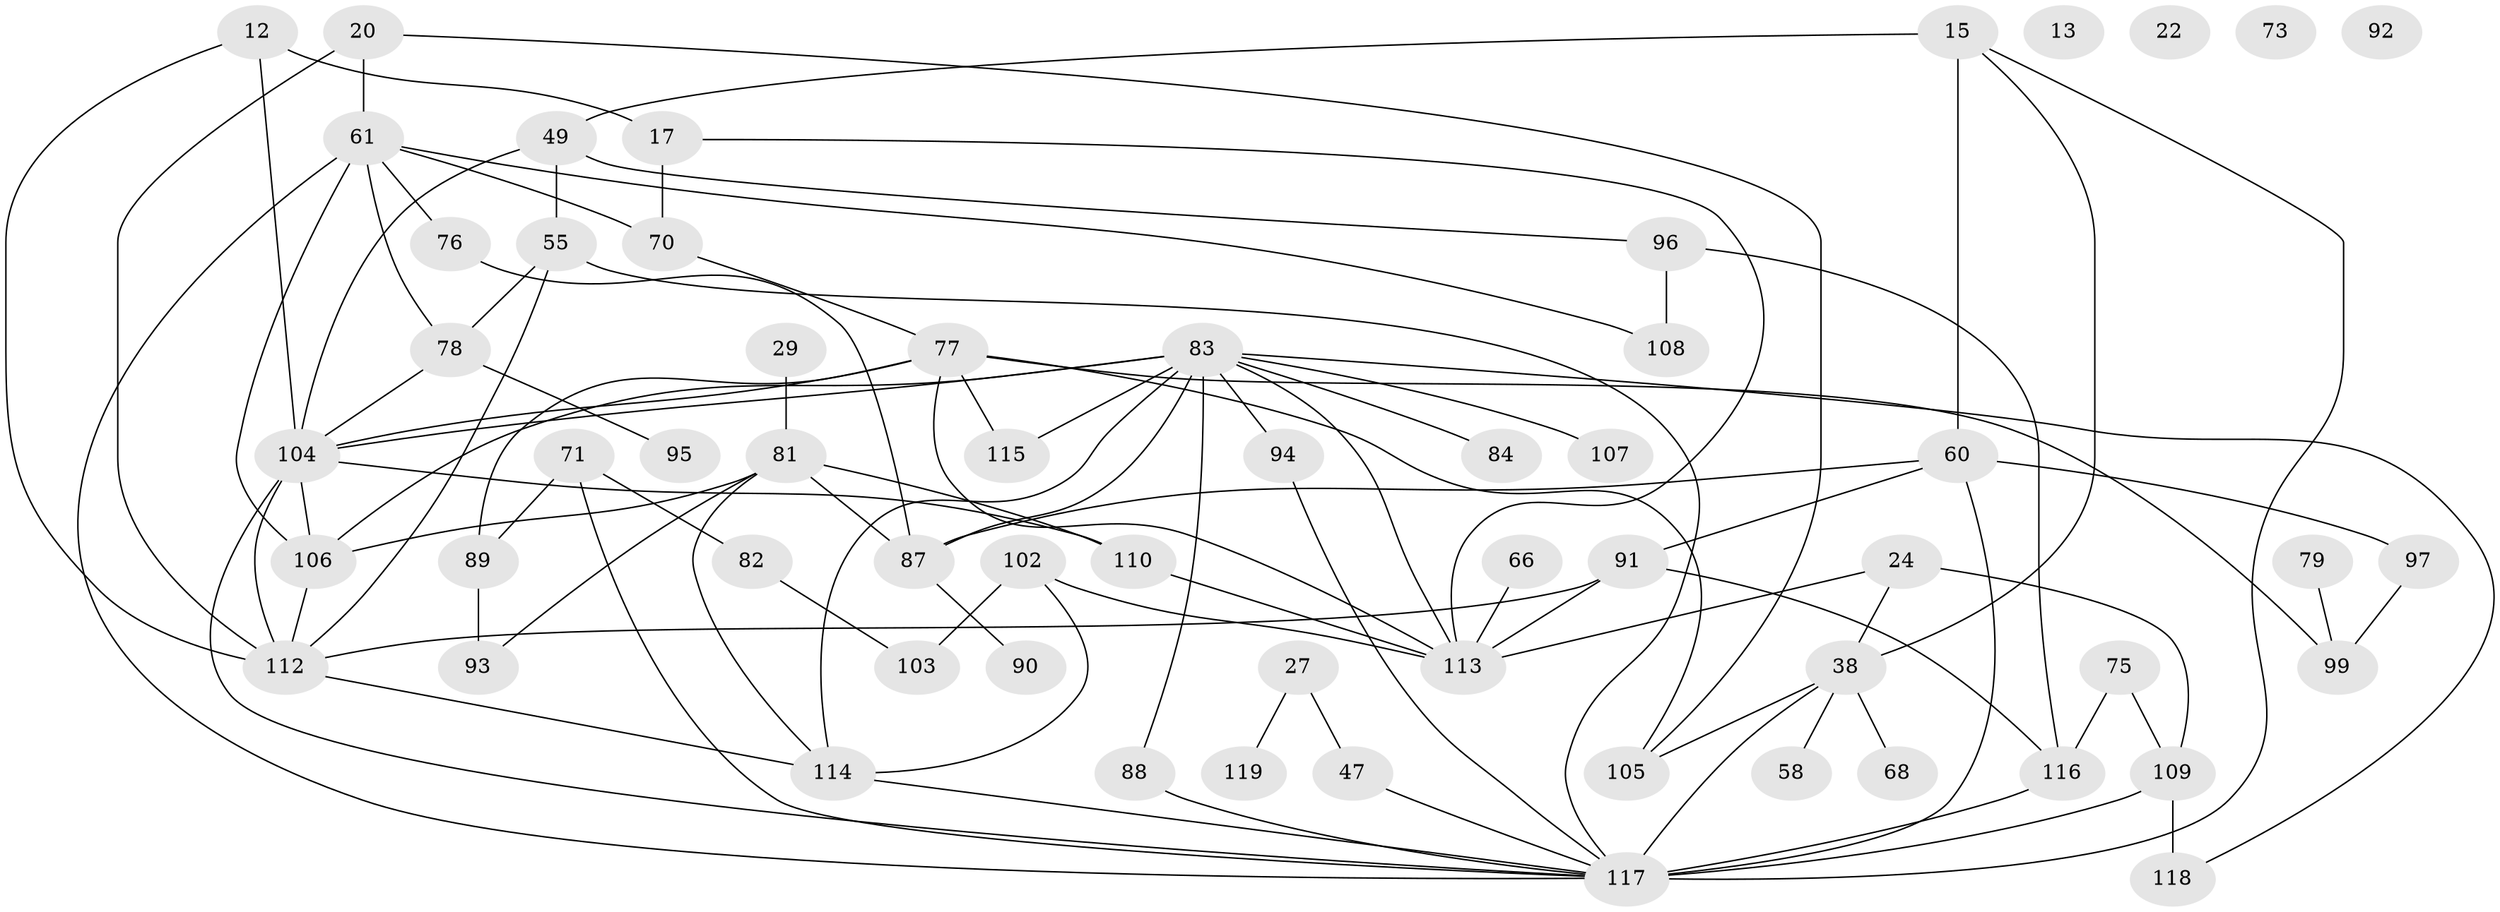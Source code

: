 // original degree distribution, {4: 0.12605042016806722, 1: 0.15126050420168066, 2: 0.17647058823529413, 3: 0.35294117647058826, 6: 0.058823529411764705, 0: 0.03361344537815126, 5: 0.07563025210084033, 7: 0.025210084033613446}
// Generated by graph-tools (version 1.1) at 2025/40/03/09/25 04:40:16]
// undirected, 59 vertices, 97 edges
graph export_dot {
graph [start="1"]
  node [color=gray90,style=filled];
  12;
  13;
  15 [super="+14"];
  17 [super="+6"];
  20;
  22;
  24;
  27;
  29;
  38 [super="+30+23"];
  47;
  49 [super="+26"];
  55 [super="+33"];
  58;
  60;
  61 [super="+45+50"];
  66;
  68;
  70;
  71;
  73;
  75 [super="+4+35"];
  76;
  77 [super="+11+44"];
  78 [super="+36"];
  79;
  81;
  82;
  83 [super="+1+74"];
  84;
  87 [super="+62+69"];
  88;
  89;
  90;
  91 [super="+51+85"];
  92;
  93 [super="+8+34"];
  94;
  95;
  96;
  97 [super="+43"];
  99;
  102;
  103 [super="+2"];
  104 [super="+32+67+86"];
  105;
  106 [super="+28+16+56"];
  107;
  108 [super="+42"];
  109 [super="+80+101"];
  110;
  112 [super="+21+48"];
  113 [super="+53+19+46+98"];
  114 [super="+64"];
  115 [super="+31"];
  116 [super="+40"];
  117 [super="+111"];
  118;
  119;
  12 -- 17 [weight=2];
  12 -- 112;
  12 -- 104;
  15 -- 49;
  15 -- 60 [weight=2];
  15 -- 38;
  15 -- 117;
  17 -- 70;
  17 -- 113;
  20 -- 61 [weight=3];
  20 -- 105;
  20 -- 112 [weight=2];
  24 -- 38 [weight=3];
  24 -- 109;
  24 -- 113;
  27 -- 47;
  27 -- 119;
  29 -- 81;
  38 -- 68;
  38 -- 117 [weight=2];
  38 -- 105;
  38 -- 58;
  47 -- 117;
  49 -- 55 [weight=2];
  49 -- 96;
  49 -- 104 [weight=2];
  55 -- 78;
  55 -- 112;
  55 -- 117;
  60 -- 97;
  60 -- 91;
  60 -- 87;
  60 -- 117;
  61 -- 108;
  61 -- 117;
  61 -- 78;
  61 -- 70;
  61 -- 106;
  61 -- 76;
  66 -- 113;
  70 -- 77;
  71 -- 82;
  71 -- 89;
  71 -- 117;
  75 -- 116;
  75 -- 109 [weight=2];
  76 -- 87;
  77 -- 105;
  77 -- 115;
  77 -- 113;
  77 -- 89;
  77 -- 99;
  77 -- 104;
  78 -- 95;
  78 -- 104;
  79 -- 99;
  81 -- 110;
  81 -- 114 [weight=2];
  81 -- 93;
  81 -- 106;
  81 -- 87;
  82 -- 103;
  83 -- 84;
  83 -- 94;
  83 -- 104;
  83 -- 107;
  83 -- 115;
  83 -- 88;
  83 -- 114 [weight=2];
  83 -- 113 [weight=2];
  83 -- 118;
  83 -- 87;
  83 -- 106;
  87 -- 90;
  88 -- 117;
  89 -- 93;
  91 -- 113 [weight=2];
  91 -- 112;
  91 -- 116;
  94 -- 117;
  96 -- 108;
  96 -- 116;
  97 -- 99;
  102 -- 103;
  102 -- 114;
  102 -- 113;
  104 -- 110;
  104 -- 117;
  104 -- 112;
  104 -- 106;
  106 -- 112;
  109 -- 118 [weight=2];
  109 -- 117 [weight=4];
  110 -- 113;
  112 -- 114;
  114 -- 117 [weight=2];
  116 -- 117;
}

